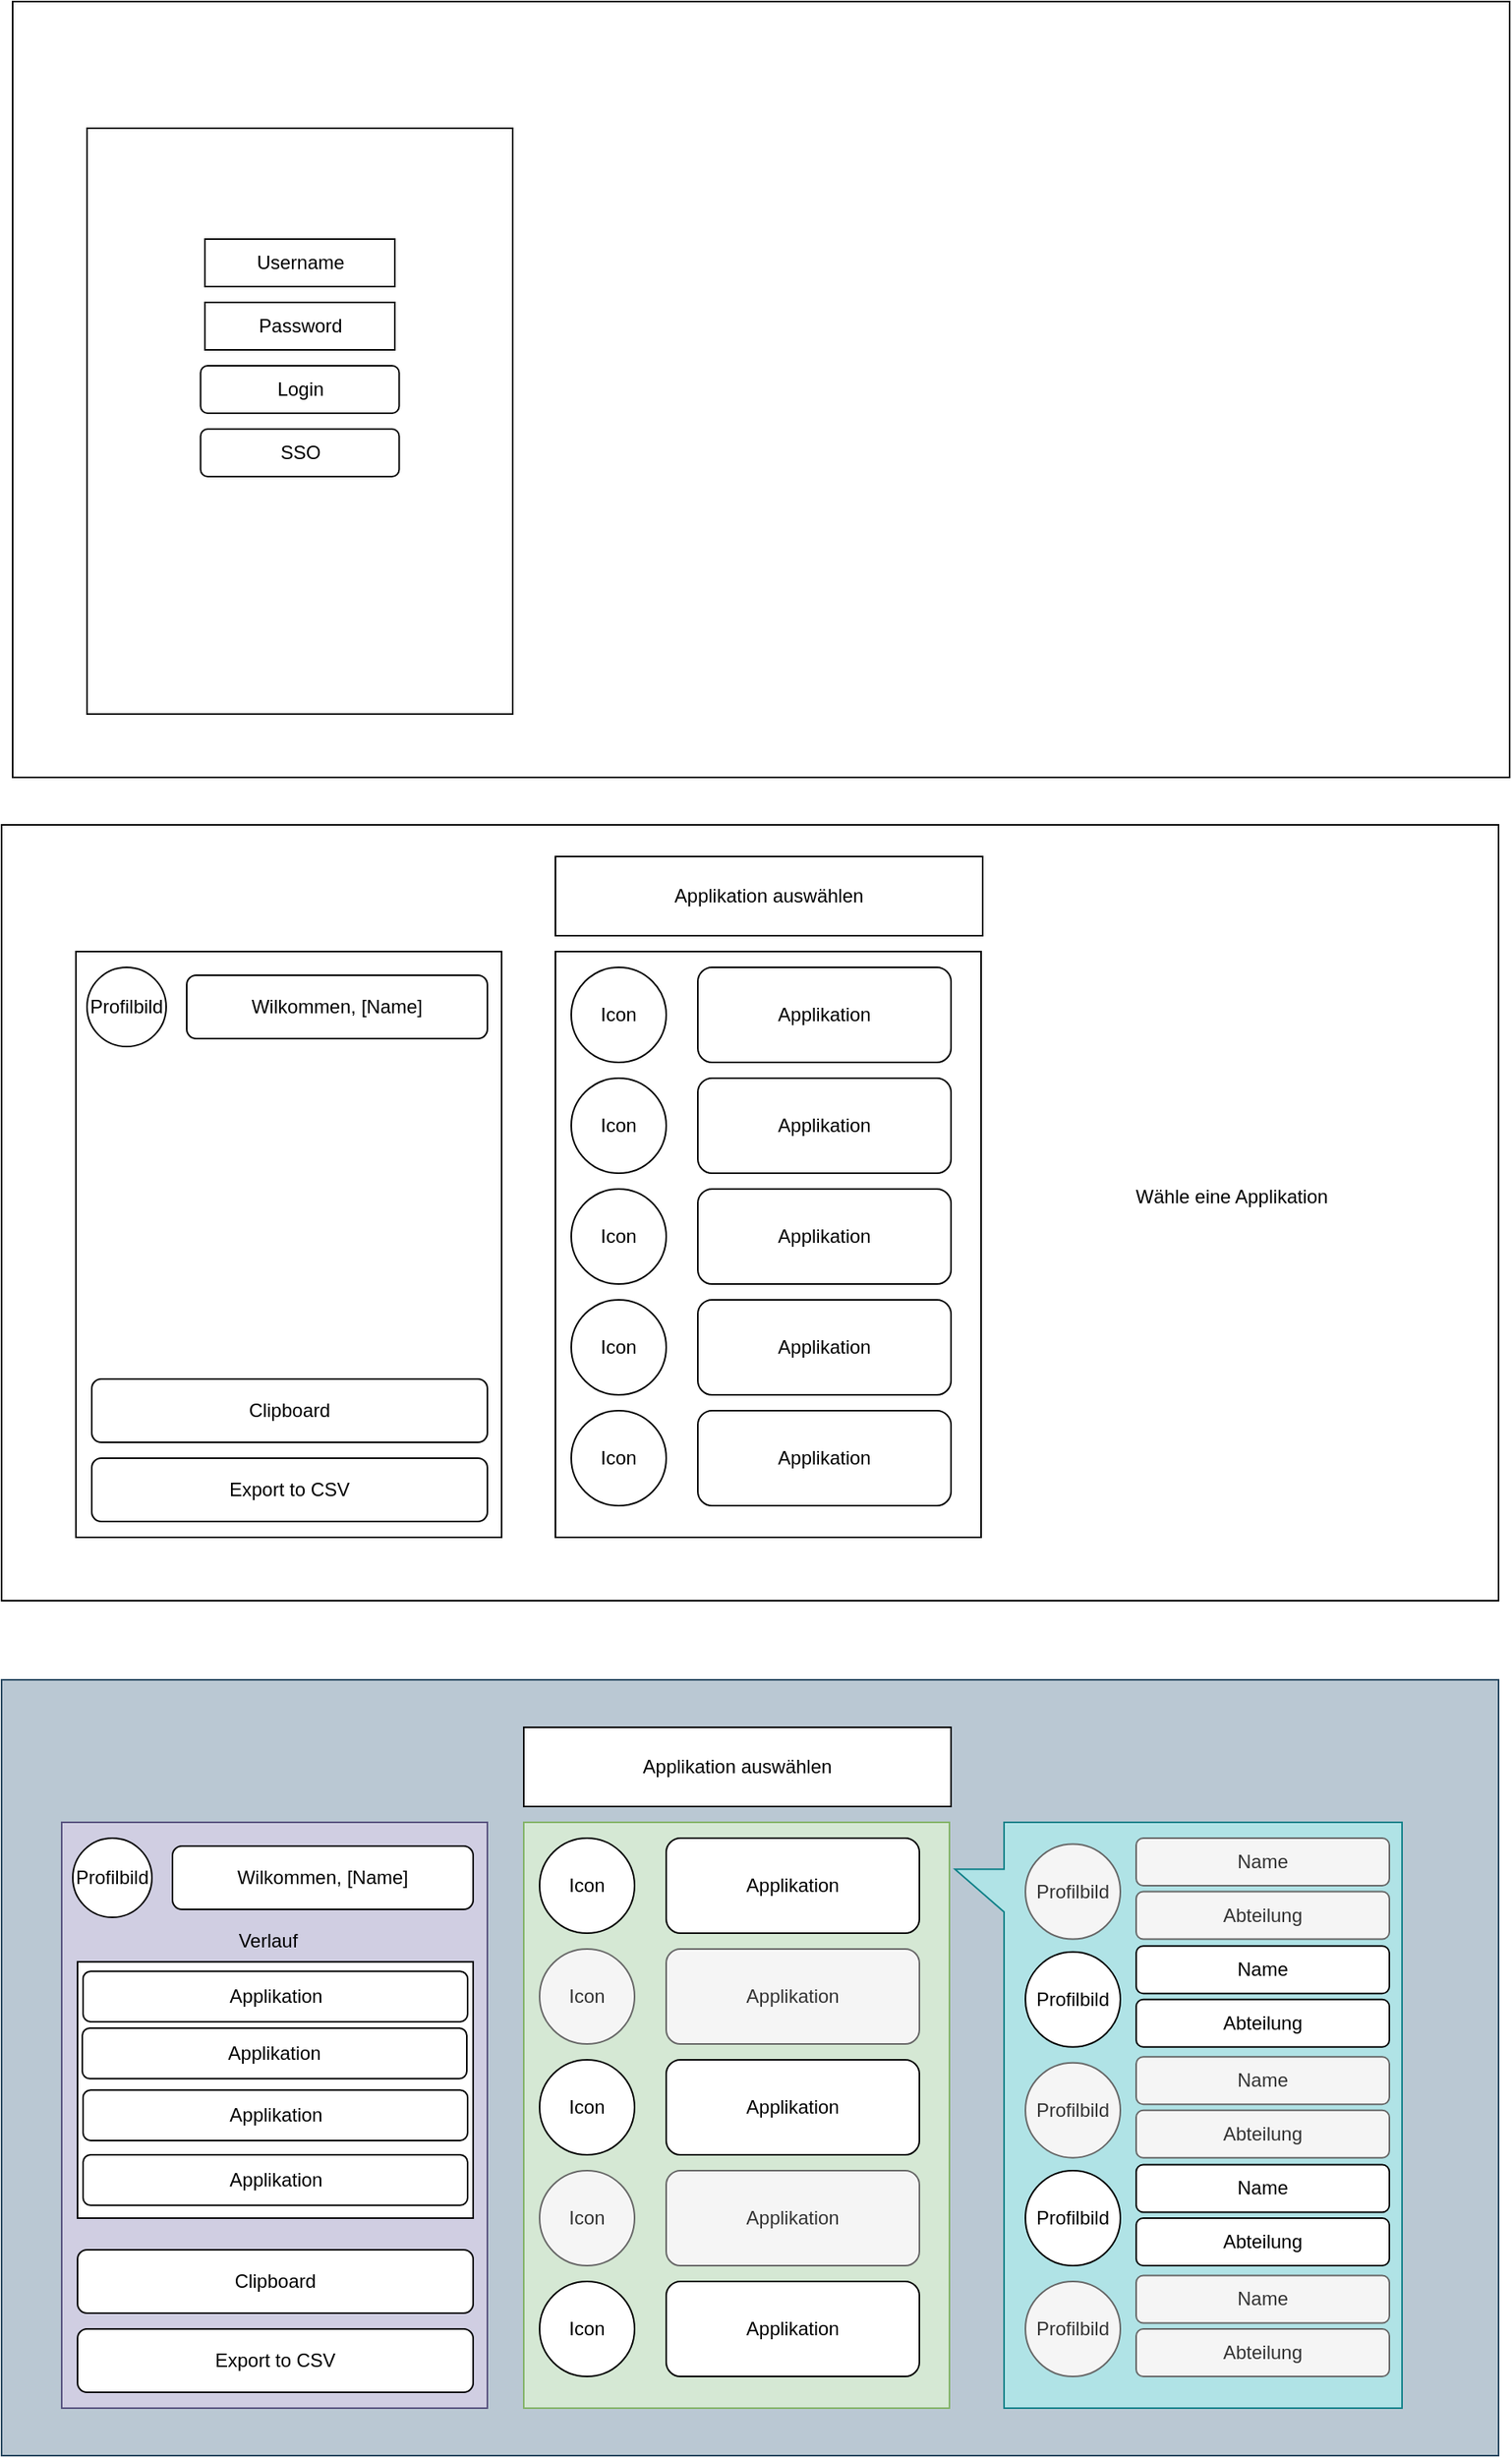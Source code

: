 <mxfile version="24.4.3" type="device">
  <diagram name="Page-1" id="RwdvUDg6tZegEhOcd9Zo">
    <mxGraphModel dx="2561" dy="2062" grid="1" gridSize="10" guides="1" tooltips="1" connect="1" arrows="1" fold="1" page="1" pageScale="1" pageWidth="827" pageHeight="1169" math="0" shadow="0">
      <root>
        <mxCell id="0" />
        <mxCell id="1" parent="0" />
        <mxCell id="nyFUdGkxA76gFpwT4TLj-1" value="" style="rounded=0;whiteSpace=wrap;html=1;" vertex="1" parent="1">
          <mxGeometry x="-827" width="946" height="490" as="geometry" />
        </mxCell>
        <mxCell id="nyFUdGkxA76gFpwT4TLj-6" value="" style="rounded=0;whiteSpace=wrap;html=1;" vertex="1" parent="1">
          <mxGeometry x="-477" y="80" width="269" height="370" as="geometry" />
        </mxCell>
        <mxCell id="nyFUdGkxA76gFpwT4TLj-8" value="Applikation" style="rounded=1;whiteSpace=wrap;html=1;" vertex="1" parent="1">
          <mxGeometry x="-387" y="90" width="160" height="60" as="geometry" />
        </mxCell>
        <mxCell id="nyFUdGkxA76gFpwT4TLj-9" value="Icon" style="ellipse;whiteSpace=wrap;html=1;aspect=fixed;" vertex="1" parent="1">
          <mxGeometry x="-467" y="90" width="60" height="60" as="geometry" />
        </mxCell>
        <mxCell id="nyFUdGkxA76gFpwT4TLj-10" value="Applikation" style="rounded=1;whiteSpace=wrap;html=1;" vertex="1" parent="1">
          <mxGeometry x="-387" y="160" width="160" height="60" as="geometry" />
        </mxCell>
        <mxCell id="nyFUdGkxA76gFpwT4TLj-11" value="Icon" style="ellipse;whiteSpace=wrap;html=1;aspect=fixed;" vertex="1" parent="1">
          <mxGeometry x="-467" y="160" width="60" height="60" as="geometry" />
        </mxCell>
        <mxCell id="nyFUdGkxA76gFpwT4TLj-12" value="Applikation" style="rounded=1;whiteSpace=wrap;html=1;" vertex="1" parent="1">
          <mxGeometry x="-387" y="230" width="160" height="60" as="geometry" />
        </mxCell>
        <mxCell id="nyFUdGkxA76gFpwT4TLj-13" value="Icon" style="ellipse;whiteSpace=wrap;html=1;aspect=fixed;" vertex="1" parent="1">
          <mxGeometry x="-467" y="230" width="60" height="60" as="geometry" />
        </mxCell>
        <mxCell id="nyFUdGkxA76gFpwT4TLj-14" value="Applikation" style="rounded=1;whiteSpace=wrap;html=1;" vertex="1" parent="1">
          <mxGeometry x="-387" y="300" width="160" height="60" as="geometry" />
        </mxCell>
        <mxCell id="nyFUdGkxA76gFpwT4TLj-15" value="Icon" style="ellipse;whiteSpace=wrap;html=1;aspect=fixed;" vertex="1" parent="1">
          <mxGeometry x="-467" y="300" width="60" height="60" as="geometry" />
        </mxCell>
        <mxCell id="nyFUdGkxA76gFpwT4TLj-16" value="Applikation" style="rounded=1;whiteSpace=wrap;html=1;" vertex="1" parent="1">
          <mxGeometry x="-387" y="370" width="160" height="60" as="geometry" />
        </mxCell>
        <mxCell id="nyFUdGkxA76gFpwT4TLj-17" value="Icon" style="ellipse;whiteSpace=wrap;html=1;aspect=fixed;" vertex="1" parent="1">
          <mxGeometry x="-467" y="370" width="60" height="60" as="geometry" />
        </mxCell>
        <mxCell id="nyFUdGkxA76gFpwT4TLj-18" value="Applikation auswählen" style="rounded=0;whiteSpace=wrap;html=1;" vertex="1" parent="1">
          <mxGeometry x="-477" y="20" width="270" height="50" as="geometry" />
        </mxCell>
        <mxCell id="nyFUdGkxA76gFpwT4TLj-30" value="" style="rounded=0;whiteSpace=wrap;html=1;fillColor=#bac8d3;strokeColor=#23445d;" vertex="1" parent="1">
          <mxGeometry x="-827" y="540" width="946" height="490" as="geometry" />
        </mxCell>
        <mxCell id="nyFUdGkxA76gFpwT4TLj-31" value="" style="rounded=0;whiteSpace=wrap;html=1;fillColor=#d5e8d4;strokeColor=#82b366;" vertex="1" parent="1">
          <mxGeometry x="-497" y="630" width="269" height="370" as="geometry" />
        </mxCell>
        <mxCell id="nyFUdGkxA76gFpwT4TLj-32" value="Applikation" style="rounded=1;whiteSpace=wrap;html=1;" vertex="1" parent="1">
          <mxGeometry x="-407" y="640" width="160" height="60" as="geometry" />
        </mxCell>
        <mxCell id="nyFUdGkxA76gFpwT4TLj-33" value="Icon" style="ellipse;whiteSpace=wrap;html=1;aspect=fixed;" vertex="1" parent="1">
          <mxGeometry x="-487" y="640" width="60" height="60" as="geometry" />
        </mxCell>
        <mxCell id="nyFUdGkxA76gFpwT4TLj-34" value="Applikation" style="rounded=1;whiteSpace=wrap;html=1;fillColor=#f5f5f5;fontColor=#333333;strokeColor=#666666;" vertex="1" parent="1">
          <mxGeometry x="-407" y="710" width="160" height="60" as="geometry" />
        </mxCell>
        <mxCell id="nyFUdGkxA76gFpwT4TLj-35" value="Icon" style="ellipse;whiteSpace=wrap;html=1;aspect=fixed;fillColor=#f5f5f5;fontColor=#333333;strokeColor=#666666;" vertex="1" parent="1">
          <mxGeometry x="-487" y="710" width="60" height="60" as="geometry" />
        </mxCell>
        <mxCell id="nyFUdGkxA76gFpwT4TLj-36" value="Applikation" style="rounded=1;whiteSpace=wrap;html=1;" vertex="1" parent="1">
          <mxGeometry x="-407" y="780" width="160" height="60" as="geometry" />
        </mxCell>
        <mxCell id="nyFUdGkxA76gFpwT4TLj-37" value="Icon" style="ellipse;whiteSpace=wrap;html=1;aspect=fixed;" vertex="1" parent="1">
          <mxGeometry x="-487" y="780" width="60" height="60" as="geometry" />
        </mxCell>
        <mxCell id="nyFUdGkxA76gFpwT4TLj-38" value="Applikation" style="rounded=1;whiteSpace=wrap;html=1;fillColor=#f5f5f5;fontColor=#333333;strokeColor=#666666;" vertex="1" parent="1">
          <mxGeometry x="-407" y="850" width="160" height="60" as="geometry" />
        </mxCell>
        <mxCell id="nyFUdGkxA76gFpwT4TLj-39" value="Icon" style="ellipse;whiteSpace=wrap;html=1;aspect=fixed;fillColor=#f5f5f5;fontColor=#333333;strokeColor=#666666;" vertex="1" parent="1">
          <mxGeometry x="-487" y="850" width="60" height="60" as="geometry" />
        </mxCell>
        <mxCell id="nyFUdGkxA76gFpwT4TLj-40" value="Applikation" style="rounded=1;whiteSpace=wrap;html=1;" vertex="1" parent="1">
          <mxGeometry x="-407" y="920" width="160" height="60" as="geometry" />
        </mxCell>
        <mxCell id="nyFUdGkxA76gFpwT4TLj-41" value="Icon" style="ellipse;whiteSpace=wrap;html=1;aspect=fixed;" vertex="1" parent="1">
          <mxGeometry x="-487" y="920" width="60" height="60" as="geometry" />
        </mxCell>
        <mxCell id="nyFUdGkxA76gFpwT4TLj-42" value="Applikation auswählen" style="rounded=0;whiteSpace=wrap;html=1;" vertex="1" parent="1">
          <mxGeometry x="-497" y="570" width="270" height="50" as="geometry" />
        </mxCell>
        <mxCell id="nyFUdGkxA76gFpwT4TLj-43" value="" style="shape=callout;whiteSpace=wrap;html=1;perimeter=calloutPerimeter;rotation=90;base=27;size=31;position=0.08;position2=0.08;fillColor=#b0e3e6;strokeColor=#0e8088;" vertex="1" parent="1">
          <mxGeometry x="-268.25" y="673.75" width="370" height="282.5" as="geometry" />
        </mxCell>
        <mxCell id="nyFUdGkxA76gFpwT4TLj-44" value="" style="shape=image;verticalLabelPosition=bottom;labelBackgroundColor=default;verticalAlign=top;aspect=fixed;imageAspect=0;image=https://ckan.opendata.swiss/uploads/group/BS_Logo_bs_A4.png;" vertex="1" parent="1">
          <mxGeometry x="-820" y="540" width="191.4" height="70" as="geometry" />
        </mxCell>
        <mxCell id="nyFUdGkxA76gFpwT4TLj-45" value="" style="shape=image;verticalLabelPosition=bottom;labelBackgroundColor=default;verticalAlign=top;aspect=fixed;imageAspect=0;image=https://ckan.opendata.swiss/uploads/group/BS_Logo_bs_A4.png;" vertex="1" parent="1">
          <mxGeometry x="-820" width="191.4" height="70" as="geometry" />
        </mxCell>
        <mxCell id="nyFUdGkxA76gFpwT4TLj-46" value="Wähle eine Applikation" style="text;html=1;align=center;verticalAlign=middle;resizable=0;points=[];autosize=1;strokeColor=none;fillColor=none;" vertex="1" parent="1">
          <mxGeometry x="-120" y="220" width="140" height="30" as="geometry" />
        </mxCell>
        <mxCell id="nyFUdGkxA76gFpwT4TLj-48" value="" style="rounded=0;whiteSpace=wrap;html=1;" vertex="1" parent="1">
          <mxGeometry x="-780" y="80" width="269" height="370" as="geometry" />
        </mxCell>
        <mxCell id="nyFUdGkxA76gFpwT4TLj-63" value="" style="rounded=0;whiteSpace=wrap;html=1;" vertex="1" parent="1">
          <mxGeometry x="-820" y="-520" width="946" height="490" as="geometry" />
        </mxCell>
        <mxCell id="nyFUdGkxA76gFpwT4TLj-76" value="" style="shape=image;verticalLabelPosition=bottom;labelBackgroundColor=default;verticalAlign=top;aspect=fixed;imageAspect=0;image=https://ckan.opendata.swiss/uploads/group/BS_Logo_bs_A4.png;" vertex="1" parent="1">
          <mxGeometry x="-813" y="-520" width="191.4" height="70" as="geometry" />
        </mxCell>
        <mxCell id="nyFUdGkxA76gFpwT4TLj-78" value="" style="rounded=0;whiteSpace=wrap;html=1;" vertex="1" parent="1">
          <mxGeometry x="-773" y="-440" width="269" height="370" as="geometry" />
        </mxCell>
        <mxCell id="nyFUdGkxA76gFpwT4TLj-79" value="Username" style="rounded=0;whiteSpace=wrap;html=1;" vertex="1" parent="1">
          <mxGeometry x="-698.5" y="-370" width="120" height="30" as="geometry" />
        </mxCell>
        <mxCell id="nyFUdGkxA76gFpwT4TLj-80" value="Password" style="rounded=0;whiteSpace=wrap;html=1;" vertex="1" parent="1">
          <mxGeometry x="-698.5" y="-330" width="120" height="30" as="geometry" />
        </mxCell>
        <mxCell id="nyFUdGkxA76gFpwT4TLj-81" value="Login" style="rounded=1;whiteSpace=wrap;html=1;" vertex="1" parent="1">
          <mxGeometry x="-701.25" y="-290" width="125.5" height="30" as="geometry" />
        </mxCell>
        <mxCell id="nyFUdGkxA76gFpwT4TLj-82" value="SSO" style="rounded=1;whiteSpace=wrap;html=1;" vertex="1" parent="1">
          <mxGeometry x="-701.25" y="-250" width="125.5" height="30" as="geometry" />
        </mxCell>
        <mxCell id="nyFUdGkxA76gFpwT4TLj-85" value="Profilbild" style="ellipse;whiteSpace=wrap;html=1;aspect=fixed;" vertex="1" parent="1">
          <mxGeometry x="-773" y="90" width="50" height="50" as="geometry" />
        </mxCell>
        <mxCell id="nyFUdGkxA76gFpwT4TLj-86" value="Wilkommen, [Name]" style="rounded=1;whiteSpace=wrap;html=1;" vertex="1" parent="1">
          <mxGeometry x="-710" y="95" width="190" height="40" as="geometry" />
        </mxCell>
        <mxCell id="nyFUdGkxA76gFpwT4TLj-87" value="Export to CSV" style="rounded=1;whiteSpace=wrap;html=1;" vertex="1" parent="1">
          <mxGeometry x="-770" y="400" width="250" height="40" as="geometry" />
        </mxCell>
        <mxCell id="nyFUdGkxA76gFpwT4TLj-88" value="Clipboard" style="rounded=1;whiteSpace=wrap;html=1;" vertex="1" parent="1">
          <mxGeometry x="-770" y="350" width="250" height="40" as="geometry" />
        </mxCell>
        <mxCell id="nyFUdGkxA76gFpwT4TLj-89" value="" style="rounded=0;whiteSpace=wrap;html=1;fillColor=#d0cee2;strokeColor=#56517e;" vertex="1" parent="1">
          <mxGeometry x="-789" y="630" width="269" height="370" as="geometry" />
        </mxCell>
        <mxCell id="nyFUdGkxA76gFpwT4TLj-90" value="Profilbild" style="ellipse;whiteSpace=wrap;html=1;aspect=fixed;" vertex="1" parent="1">
          <mxGeometry x="-782" y="640" width="50" height="50" as="geometry" />
        </mxCell>
        <mxCell id="nyFUdGkxA76gFpwT4TLj-91" value="Wilkommen, [Name]" style="rounded=1;whiteSpace=wrap;html=1;" vertex="1" parent="1">
          <mxGeometry x="-719" y="645" width="190" height="40" as="geometry" />
        </mxCell>
        <mxCell id="nyFUdGkxA76gFpwT4TLj-92" value="Export to CSV" style="rounded=1;whiteSpace=wrap;html=1;" vertex="1" parent="1">
          <mxGeometry x="-779" y="950" width="250" height="40" as="geometry" />
        </mxCell>
        <mxCell id="nyFUdGkxA76gFpwT4TLj-93" value="Clipboard" style="rounded=1;whiteSpace=wrap;html=1;" vertex="1" parent="1">
          <mxGeometry x="-779" y="900" width="250" height="40" as="geometry" />
        </mxCell>
        <mxCell id="nyFUdGkxA76gFpwT4TLj-94" value="Name" style="rounded=1;whiteSpace=wrap;html=1;fillColor=#f5f5f5;fontColor=#333333;strokeColor=#666666;" vertex="1" parent="1">
          <mxGeometry x="-110" y="640" width="160" height="30" as="geometry" />
        </mxCell>
        <mxCell id="nyFUdGkxA76gFpwT4TLj-95" value="Profilbild" style="ellipse;whiteSpace=wrap;html=1;aspect=fixed;fillColor=#f5f5f5;fontColor=#333333;strokeColor=#666666;" vertex="1" parent="1">
          <mxGeometry x="-180" y="643.75" width="60" height="60" as="geometry" />
        </mxCell>
        <mxCell id="nyFUdGkxA76gFpwT4TLj-96" value="Abteilung" style="rounded=1;whiteSpace=wrap;html=1;fillColor=#f5f5f5;fontColor=#333333;strokeColor=#666666;" vertex="1" parent="1">
          <mxGeometry x="-110" y="673.75" width="160" height="30" as="geometry" />
        </mxCell>
        <mxCell id="nyFUdGkxA76gFpwT4TLj-109" value="Profilbild" style="ellipse;whiteSpace=wrap;html=1;aspect=fixed;" vertex="1" parent="1">
          <mxGeometry x="-180" y="711.88" width="60" height="60" as="geometry" />
        </mxCell>
        <mxCell id="nyFUdGkxA76gFpwT4TLj-110" value="Name" style="rounded=1;whiteSpace=wrap;html=1;" vertex="1" parent="1">
          <mxGeometry x="-110" y="708.13" width="160" height="30" as="geometry" />
        </mxCell>
        <mxCell id="nyFUdGkxA76gFpwT4TLj-111" value="Abteilung" style="rounded=1;whiteSpace=wrap;html=1;" vertex="1" parent="1">
          <mxGeometry x="-110" y="741.88" width="160" height="30" as="geometry" />
        </mxCell>
        <mxCell id="nyFUdGkxA76gFpwT4TLj-115" value="Profilbild" style="ellipse;whiteSpace=wrap;html=1;aspect=fixed;" vertex="1" parent="1">
          <mxGeometry x="-180" y="850" width="60" height="60" as="geometry" />
        </mxCell>
        <mxCell id="nyFUdGkxA76gFpwT4TLj-116" value="Profilbild" style="ellipse;whiteSpace=wrap;html=1;aspect=fixed;fillColor=#f5f5f5;fontColor=#333333;strokeColor=#666666;" vertex="1" parent="1">
          <mxGeometry x="-180" y="781.87" width="60" height="60" as="geometry" />
        </mxCell>
        <mxCell id="nyFUdGkxA76gFpwT4TLj-117" value="Name" style="rounded=1;whiteSpace=wrap;html=1;fillColor=#f5f5f5;fontColor=#333333;strokeColor=#666666;" vertex="1" parent="1">
          <mxGeometry x="-110" y="778.12" width="160" height="30" as="geometry" />
        </mxCell>
        <mxCell id="nyFUdGkxA76gFpwT4TLj-118" value="Abteilung" style="rounded=1;whiteSpace=wrap;html=1;fillColor=#f5f5f5;fontColor=#333333;strokeColor=#666666;" vertex="1" parent="1">
          <mxGeometry x="-110" y="811.87" width="160" height="30" as="geometry" />
        </mxCell>
        <mxCell id="nyFUdGkxA76gFpwT4TLj-119" value="Name" style="rounded=1;whiteSpace=wrap;html=1;" vertex="1" parent="1">
          <mxGeometry x="-110" y="846.25" width="160" height="30" as="geometry" />
        </mxCell>
        <mxCell id="nyFUdGkxA76gFpwT4TLj-120" value="Abteilung" style="rounded=1;whiteSpace=wrap;html=1;" vertex="1" parent="1">
          <mxGeometry x="-110" y="880" width="160" height="30" as="geometry" />
        </mxCell>
        <mxCell id="nyFUdGkxA76gFpwT4TLj-121" value="Profilbild" style="ellipse;whiteSpace=wrap;html=1;aspect=fixed;fillColor=#f5f5f5;fontColor=#333333;strokeColor=#666666;" vertex="1" parent="1">
          <mxGeometry x="-180" y="920" width="60" height="60" as="geometry" />
        </mxCell>
        <mxCell id="nyFUdGkxA76gFpwT4TLj-122" value="Name" style="rounded=1;whiteSpace=wrap;html=1;fillColor=#f5f5f5;fontColor=#333333;strokeColor=#666666;" vertex="1" parent="1">
          <mxGeometry x="-110" y="916.25" width="160" height="30" as="geometry" />
        </mxCell>
        <mxCell id="nyFUdGkxA76gFpwT4TLj-123" value="Abteilung" style="rounded=1;whiteSpace=wrap;html=1;fillColor=#f5f5f5;fontColor=#333333;strokeColor=#666666;" vertex="1" parent="1">
          <mxGeometry x="-110" y="950" width="160" height="30" as="geometry" />
        </mxCell>
        <mxCell id="nyFUdGkxA76gFpwT4TLj-124" value="" style="rounded=0;whiteSpace=wrap;html=1;" vertex="1" parent="1">
          <mxGeometry x="-779" y="718.13" width="250" height="161.87" as="geometry" />
        </mxCell>
        <mxCell id="nyFUdGkxA76gFpwT4TLj-128" value="Applikation" style="rounded=1;whiteSpace=wrap;html=1;" vertex="1" parent="1">
          <mxGeometry x="-775.5" y="724.07" width="243" height="31.87" as="geometry" />
        </mxCell>
        <mxCell id="nyFUdGkxA76gFpwT4TLj-130" value="Applikation" style="rounded=1;whiteSpace=wrap;html=1;" vertex="1" parent="1">
          <mxGeometry x="-776" y="760" width="243" height="31.87" as="geometry" />
        </mxCell>
        <mxCell id="nyFUdGkxA76gFpwT4TLj-131" value="Applikation" style="rounded=1;whiteSpace=wrap;html=1;" vertex="1" parent="1">
          <mxGeometry x="-775.5" y="799.07" width="243" height="31.87" as="geometry" />
        </mxCell>
        <mxCell id="nyFUdGkxA76gFpwT4TLj-132" value="Applikation" style="rounded=1;whiteSpace=wrap;html=1;" vertex="1" parent="1">
          <mxGeometry x="-775.5" y="840" width="243" height="31.87" as="geometry" />
        </mxCell>
        <mxCell id="nyFUdGkxA76gFpwT4TLj-133" value="Verlauf" style="text;html=1;align=center;verticalAlign=middle;resizable=0;points=[];autosize=1;strokeColor=none;fillColor=none;" vertex="1" parent="1">
          <mxGeometry x="-688.6" y="690" width="60" height="30" as="geometry" />
        </mxCell>
      </root>
    </mxGraphModel>
  </diagram>
</mxfile>
